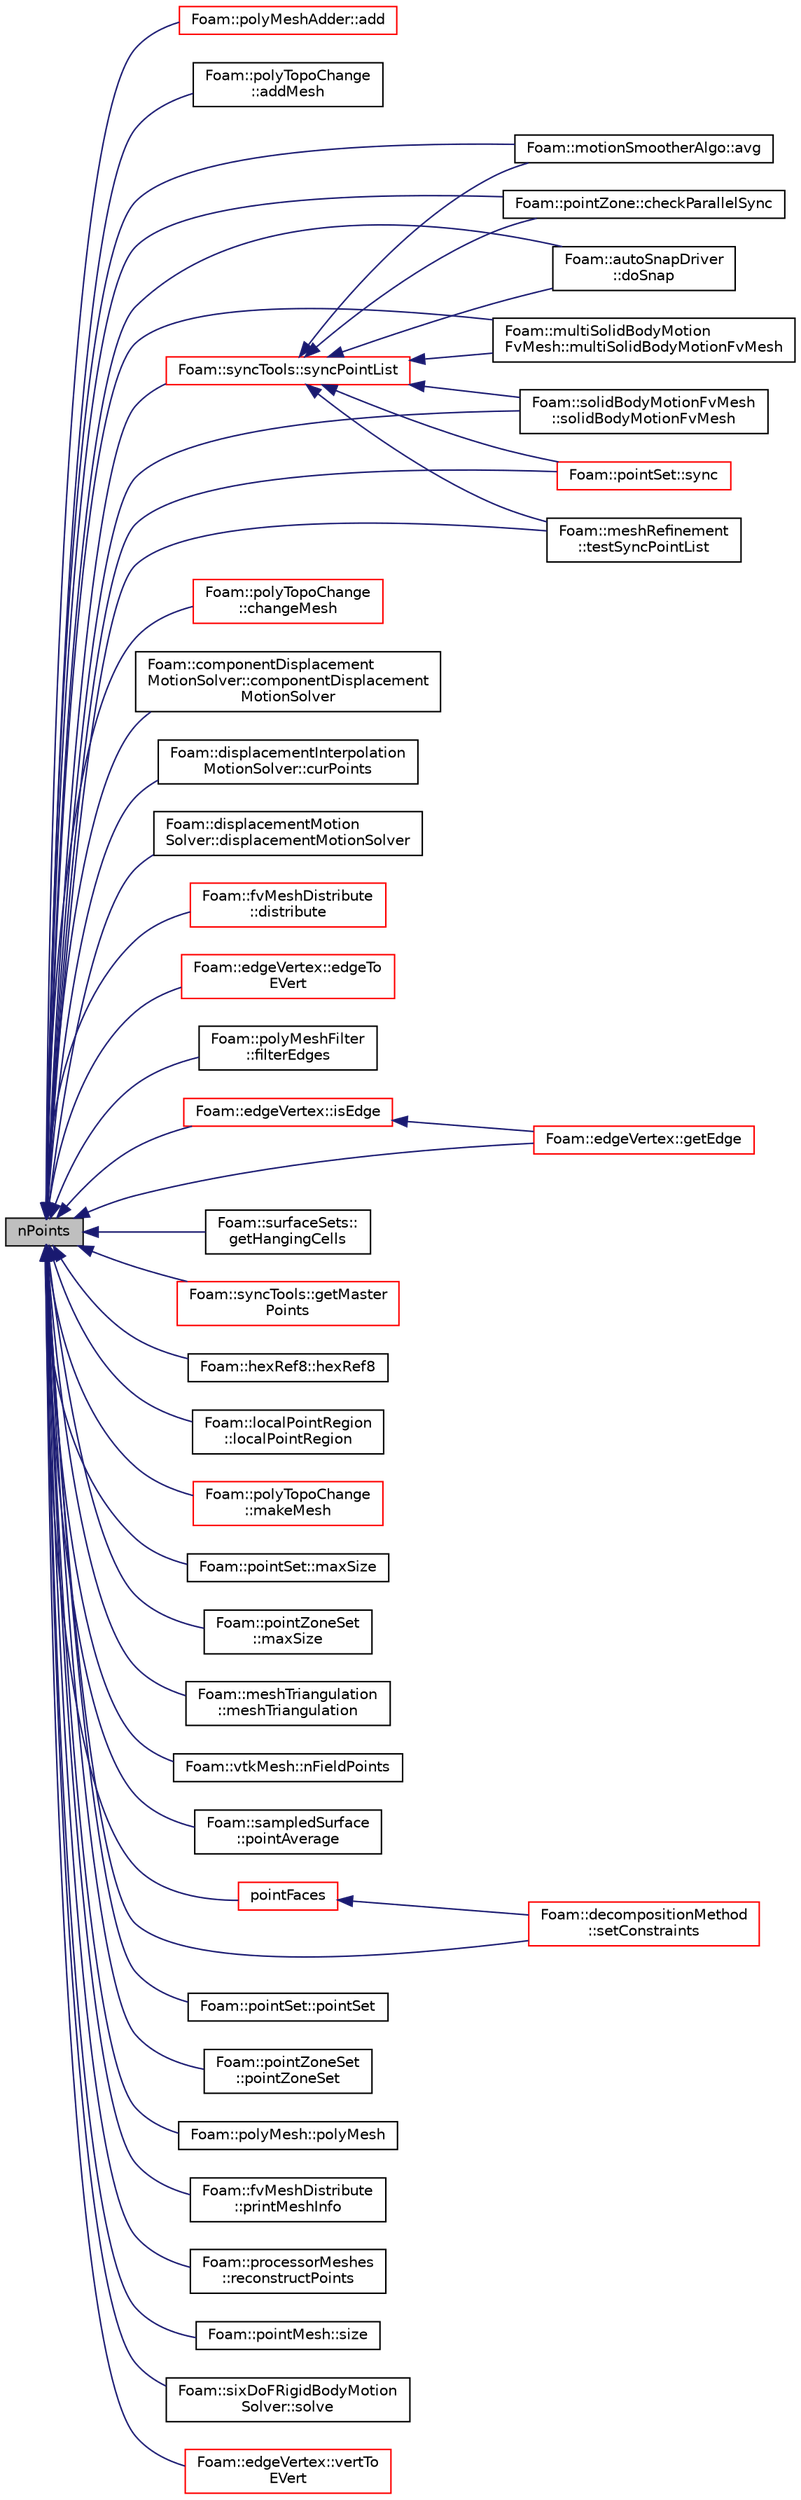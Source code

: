 digraph "nPoints"
{
  bgcolor="transparent";
  edge [fontname="Helvetica",fontsize="10",labelfontname="Helvetica",labelfontsize="10"];
  node [fontname="Helvetica",fontsize="10",shape=record];
  rankdir="LR";
  Node1 [label="nPoints",height=0.2,width=0.4,color="black", fillcolor="grey75", style="filled", fontcolor="black"];
  Node1 -> Node2 [dir="back",color="midnightblue",fontsize="10",style="solid",fontname="Helvetica"];
  Node2 [label="Foam::polyMeshAdder::add",height=0.2,width=0.4,color="red",URL="$a01906.html#a24c9d73a4265ffdfd8fd7fc1c73a1cdc",tooltip="Add two polyMeshes. Returns new polyMesh and map construct. "];
  Node1 -> Node3 [dir="back",color="midnightblue",fontsize="10",style="solid",fontname="Helvetica"];
  Node3 [label="Foam::polyTopoChange\l::addMesh",height=0.2,width=0.4,color="black",URL="$a01926.html#a1f97630a2e6369203b99c1d1d1c3cff3",tooltip="Add all points/faces/cells of mesh. Additional offset for patch. "];
  Node1 -> Node4 [dir="back",color="midnightblue",fontsize="10",style="solid",fontname="Helvetica"];
  Node4 [label="Foam::motionSmootherAlgo::avg",height=0.2,width=0.4,color="black",URL="$a01521.html#aa6f9c7ebb447ccec834e8f5689fdebb5"];
  Node1 -> Node5 [dir="back",color="midnightblue",fontsize="10",style="solid",fontname="Helvetica"];
  Node5 [label="Foam::polyTopoChange\l::changeMesh",height=0.2,width=0.4,color="red",URL="$a01926.html#a1b105b13373ba9f1c7685f873b250cf2",tooltip="Inplace changes mesh without change of patches. "];
  Node1 -> Node6 [dir="back",color="midnightblue",fontsize="10",style="solid",fontname="Helvetica"];
  Node6 [label="Foam::pointZone::checkParallelSync",height=0.2,width=0.4,color="black",URL="$a01893.html#a490c98638239707d88ebb005c84997cf",tooltip="Check whether zone is synchronised across coupled boundaries. Return. "];
  Node1 -> Node7 [dir="back",color="midnightblue",fontsize="10",style="solid",fontname="Helvetica"];
  Node7 [label="Foam::componentDisplacement\lMotionSolver::componentDisplacement\lMotionSolver",height=0.2,width=0.4,color="black",URL="$a00328.html#a1be3e91c0c54f1606979cec9be8992be",tooltip="Construct from polyMesh and dictionary and type. "];
  Node1 -> Node8 [dir="back",color="midnightblue",fontsize="10",style="solid",fontname="Helvetica"];
  Node8 [label="Foam::displacementInterpolation\lMotionSolver::curPoints",height=0.2,width=0.4,color="black",URL="$a00544.html#a897bb9550f17845c9ab361582659cbee",tooltip="Return point location obtained from the current motion field. "];
  Node1 -> Node9 [dir="back",color="midnightblue",fontsize="10",style="solid",fontname="Helvetica"];
  Node9 [label="Foam::displacementMotion\lSolver::displacementMotionSolver",height=0.2,width=0.4,color="black",URL="$a00548.html#a0f19acbebba50febb3a53c4bf60f1290",tooltip="Construct from mesh and dictionary. "];
  Node1 -> Node10 [dir="back",color="midnightblue",fontsize="10",style="solid",fontname="Helvetica"];
  Node10 [label="Foam::fvMeshDistribute\l::distribute",height=0.2,width=0.4,color="red",URL="$a00870.html#acb11a389cf765470aea69d37a526cf1f",tooltip="Send cells to neighbours according to distribution. "];
  Node1 -> Node11 [dir="back",color="midnightblue",fontsize="10",style="solid",fontname="Helvetica"];
  Node11 [label="Foam::autoSnapDriver\l::doSnap",height=0.2,width=0.4,color="black",URL="$a00086.html#adf0870a8be4483ecdb73b26b20d027ee"];
  Node1 -> Node12 [dir="back",color="midnightblue",fontsize="10",style="solid",fontname="Helvetica"];
  Node12 [label="Foam::edgeVertex::edgeTo\lEVert",height=0.2,width=0.4,color="red",URL="$a00616.html#a1e202b1ab8a96e5fbd02958e29524d24",tooltip="Convert edgeI to eVert. "];
  Node1 -> Node13 [dir="back",color="midnightblue",fontsize="10",style="solid",fontname="Helvetica"];
  Node13 [label="Foam::polyMeshFilter\l::filterEdges",height=0.2,width=0.4,color="black",URL="$a01907.html#ad478c9d800707f297552317d2f03cbce",tooltip="Filter edges only. "];
  Node1 -> Node14 [dir="back",color="midnightblue",fontsize="10",style="solid",fontname="Helvetica"];
  Node14 [label="Foam::edgeVertex::getEdge",height=0.2,width=0.4,color="red",URL="$a00616.html#a4cfb706c40b0c7beeb1b83b466e5cb2e",tooltip="Convert eVert to edge label. "];
  Node1 -> Node15 [dir="back",color="midnightblue",fontsize="10",style="solid",fontname="Helvetica"];
  Node15 [label="Foam::surfaceSets::\lgetHangingCells",height=0.2,width=0.4,color="black",URL="$a02482.html#a132f4892a58ea8f9478b78c38c9747d7",tooltip="Get cells using points on &#39;outside&#39; only. "];
  Node1 -> Node16 [dir="back",color="midnightblue",fontsize="10",style="solid",fontname="Helvetica"];
  Node16 [label="Foam::syncTools::getMaster\lPoints",height=0.2,width=0.4,color="red",URL="$a02532.html#a38f15a35a2b2379333eee9b98b9a1e67",tooltip="Get per point whether it is uncoupled or a master of a. "];
  Node1 -> Node17 [dir="back",color="midnightblue",fontsize="10",style="solid",fontname="Helvetica"];
  Node17 [label="Foam::hexRef8::hexRef8",height=0.2,width=0.4,color="black",URL="$a01001.html#a38c122950a32c54a78c49acb2637ac88",tooltip="Construct from mesh, read_if_present refinement data. "];
  Node1 -> Node18 [dir="back",color="midnightblue",fontsize="10",style="solid",fontname="Helvetica"];
  Node18 [label="Foam::edgeVertex::isEdge",height=0.2,width=0.4,color="red",URL="$a00616.html#a41bb4fbf7e5af9ad942e457104c9e4d1",tooltip="Is eVert an edge? "];
  Node18 -> Node14 [dir="back",color="midnightblue",fontsize="10",style="solid",fontname="Helvetica"];
  Node1 -> Node19 [dir="back",color="midnightblue",fontsize="10",style="solid",fontname="Helvetica"];
  Node19 [label="Foam::localPointRegion\l::localPointRegion",height=0.2,width=0.4,color="black",URL="$a01369.html#a0fbd2e445412355130a733d70eaaeb18",tooltip="Construct from mesh. Assumes all non-coupled boundary points. "];
  Node1 -> Node20 [dir="back",color="midnightblue",fontsize="10",style="solid",fontname="Helvetica"];
  Node20 [label="Foam::polyTopoChange\l::makeMesh",height=0.2,width=0.4,color="red",URL="$a01926.html#a53cd346c4116b75d2e9540d07c212149",tooltip="Create new mesh with old mesh patches. "];
  Node1 -> Node21 [dir="back",color="midnightblue",fontsize="10",style="solid",fontname="Helvetica"];
  Node21 [label="Foam::pointSet::maxSize",height=0.2,width=0.4,color="black",URL="$a01887.html#a77663cc066fa2fd1434f9dd0f5ef46d8",tooltip="Return max index+1. "];
  Node1 -> Node22 [dir="back",color="midnightblue",fontsize="10",style="solid",fontname="Helvetica"];
  Node22 [label="Foam::pointZoneSet\l::maxSize",height=0.2,width=0.4,color="black",URL="$a01894.html#a77663cc066fa2fd1434f9dd0f5ef46d8",tooltip="Return max index+1. "];
  Node1 -> Node23 [dir="back",color="midnightblue",fontsize="10",style="solid",fontname="Helvetica"];
  Node23 [label="Foam::meshTriangulation\l::meshTriangulation",height=0.2,width=0.4,color="black",URL="$a01468.html#adc26bbba53e9c1d772cb4c2807351802",tooltip="Construct from selected mesh cell and region number to be used. "];
  Node1 -> Node24 [dir="back",color="midnightblue",fontsize="10",style="solid",fontname="Helvetica"];
  Node24 [label="Foam::multiSolidBodyMotion\lFvMesh::multiSolidBodyMotionFvMesh",height=0.2,width=0.4,color="black",URL="$a01549.html#a51e921d3df17b3742d31ef77f0732942",tooltip="Construct from IOobject. "];
  Node1 -> Node25 [dir="back",color="midnightblue",fontsize="10",style="solid",fontname="Helvetica"];
  Node25 [label="Foam::vtkMesh::nFieldPoints",height=0.2,width=0.4,color="black",URL="$a02799.html#ae126d24a72e42a3fe323e920272bc3c0",tooltip="Number of field points. "];
  Node1 -> Node26 [dir="back",color="midnightblue",fontsize="10",style="solid",fontname="Helvetica"];
  Node26 [label="Foam::sampledSurface\l::pointAverage",height=0.2,width=0.4,color="black",URL="$a02219.html#af32199932c687582d83548608f20668e"];
  Node1 -> Node27 [dir="back",color="midnightblue",fontsize="10",style="solid",fontname="Helvetica"];
  Node27 [label="pointFaces",height=0.2,width=0.4,color="red",URL="$a01956.html#a758f775d09e1be4cdd80daea4e402f55"];
  Node27 -> Node28 [dir="back",color="midnightblue",fontsize="10",style="solid",fontname="Helvetica"];
  Node28 [label="Foam::decompositionMethod\l::setConstraints",height=0.2,width=0.4,color="red",URL="$a00500.html#a36608a91d1c00b41284eaf46b895387c",tooltip="Helper: extract constraints: "];
  Node1 -> Node29 [dir="back",color="midnightblue",fontsize="10",style="solid",fontname="Helvetica"];
  Node29 [label="Foam::pointSet::pointSet",height=0.2,width=0.4,color="black",URL="$a01887.html#a6da63e5b568359dd5c0884887adb2fe7",tooltip="Construct from objectRegistry and name. "];
  Node1 -> Node30 [dir="back",color="midnightblue",fontsize="10",style="solid",fontname="Helvetica"];
  Node30 [label="Foam::pointZoneSet\l::pointZoneSet",height=0.2,width=0.4,color="black",URL="$a01894.html#a30266f36aa376b247f8b93c81213a836",tooltip="Construct from objectRegistry and name. "];
  Node1 -> Node31 [dir="back",color="midnightblue",fontsize="10",style="solid",fontname="Helvetica"];
  Node31 [label="Foam::polyMesh::polyMesh",height=0.2,width=0.4,color="black",URL="$a01905.html#a86bfdf5a1dd18f6959dc33e02dbe89c1",tooltip="Construct from IOobject. "];
  Node1 -> Node32 [dir="back",color="midnightblue",fontsize="10",style="solid",fontname="Helvetica"];
  Node32 [label="Foam::fvMeshDistribute\l::printMeshInfo",height=0.2,width=0.4,color="black",URL="$a00870.html#a8a0700fdb9e32ce9809a663ad13ab01b",tooltip="Print some info on mesh. "];
  Node1 -> Node33 [dir="back",color="midnightblue",fontsize="10",style="solid",fontname="Helvetica"];
  Node33 [label="Foam::processorMeshes\l::reconstructPoints",height=0.2,width=0.4,color="black",URL="$a01980.html#a3c986dd25c16cb5d2a3c3ecf708fbe10",tooltip="Reconstruct point position after motion in parallel. "];
  Node1 -> Node28 [dir="back",color="midnightblue",fontsize="10",style="solid",fontname="Helvetica"];
  Node1 -> Node34 [dir="back",color="midnightblue",fontsize="10",style="solid",fontname="Helvetica"];
  Node34 [label="Foam::pointMesh::size",height=0.2,width=0.4,color="black",URL="$a01876.html#a11d0ec54576ddac4bddb58128aaa76eb",tooltip="Return number of points. "];
  Node1 -> Node35 [dir="back",color="midnightblue",fontsize="10",style="solid",fontname="Helvetica"];
  Node35 [label="Foam::solidBodyMotionFvMesh\l::solidBodyMotionFvMesh",height=0.2,width=0.4,color="black",URL="$a02352.html#af7e61ff685d96a6e136432a028e3e50d",tooltip="Construct from IOobject. "];
  Node1 -> Node36 [dir="back",color="midnightblue",fontsize="10",style="solid",fontname="Helvetica"];
  Node36 [label="Foam::sixDoFRigidBodyMotion\lSolver::solve",height=0.2,width=0.4,color="black",URL="$a02316.html#af7d39f0eac0af0ed5785935ac72a1e7d",tooltip="Solve for motion. "];
  Node1 -> Node37 [dir="back",color="midnightblue",fontsize="10",style="solid",fontname="Helvetica"];
  Node37 [label="Foam::pointSet::sync",height=0.2,width=0.4,color="red",URL="$a01887.html#aa7fca4a1afef0062c91f4d1e3776659d",tooltip="Sync set across coupled patches. Adds coupled points to set. "];
  Node1 -> Node38 [dir="back",color="midnightblue",fontsize="10",style="solid",fontname="Helvetica"];
  Node38 [label="Foam::syncTools::syncPointList",height=0.2,width=0.4,color="red",URL="$a02532.html#a197ed77a9101bdfb37253bd3f507c017",tooltip="Synchronize values on all mesh points. "];
  Node38 -> Node24 [dir="back",color="midnightblue",fontsize="10",style="solid",fontname="Helvetica"];
  Node38 -> Node35 [dir="back",color="midnightblue",fontsize="10",style="solid",fontname="Helvetica"];
  Node38 -> Node4 [dir="back",color="midnightblue",fontsize="10",style="solid",fontname="Helvetica"];
  Node38 -> Node11 [dir="back",color="midnightblue",fontsize="10",style="solid",fontname="Helvetica"];
  Node38 -> Node39 [dir="back",color="midnightblue",fontsize="10",style="solid",fontname="Helvetica"];
  Node39 [label="Foam::meshRefinement\l::testSyncPointList",height=0.2,width=0.4,color="black",URL="$a01460.html#a2c3e9138ec97168cea89dfa75579ef77"];
  Node38 -> Node37 [dir="back",color="midnightblue",fontsize="10",style="solid",fontname="Helvetica"];
  Node38 -> Node6 [dir="back",color="midnightblue",fontsize="10",style="solid",fontname="Helvetica"];
  Node1 -> Node39 [dir="back",color="midnightblue",fontsize="10",style="solid",fontname="Helvetica"];
  Node1 -> Node40 [dir="back",color="midnightblue",fontsize="10",style="solid",fontname="Helvetica"];
  Node40 [label="Foam::edgeVertex::vertTo\lEVert",height=0.2,width=0.4,color="red",URL="$a00616.html#a499ccc675f77b7ff9a9d9bace61ffaf7",tooltip="Convert pointI to eVert. "];
}
